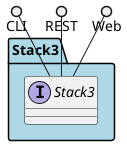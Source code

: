 @startuml



package "Stack3" #lightblue {

    interface "Stack3" as i {
    
    }
}

CLI ()-- i
REST ()-- i
Web ()-- i

package "Stack3" #lightblue {
    
}



@enduml
